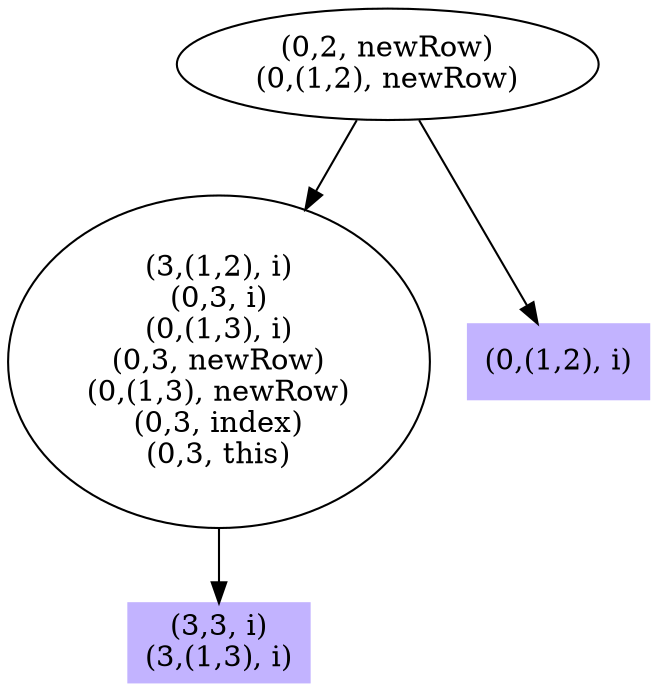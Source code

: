 digraph { 
81 [shape=box,style=filled,color=".7 .3 1.0",label="(3,3, i)\n(3,(1,3), i)"];
82 [label="(3,(1,2), i)\n(0,3, i)\n(0,(1,3), i)\n(0,3, newRow)\n(0,(1,3), newRow)\n(0,3, index)\n(0,3, this)"];
83 [shape=box,style=filled,color=".7 .3 1.0",label="(0,(1,2), i)"];
84 [label="(0,2, newRow)\n(0,(1,2), newRow)"];
82 -> 81;
84 -> 82;
84 -> 83;
}